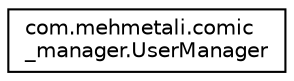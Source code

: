 digraph "Graphical Class Hierarchy"
{
 // LATEX_PDF_SIZE
  edge [fontname="Helvetica",fontsize="10",labelfontname="Helvetica",labelfontsize="10"];
  node [fontname="Helvetica",fontsize="10",shape=record];
  rankdir="LR";
  Node0 [label="com.mehmetali.comic\l_manager.UserManager",height=0.2,width=0.4,color="black", fillcolor="white", style="filled",URL="$classcom_1_1mehmetali_1_1comic__manager_1_1UserManager.html",tooltip=" "];
}
